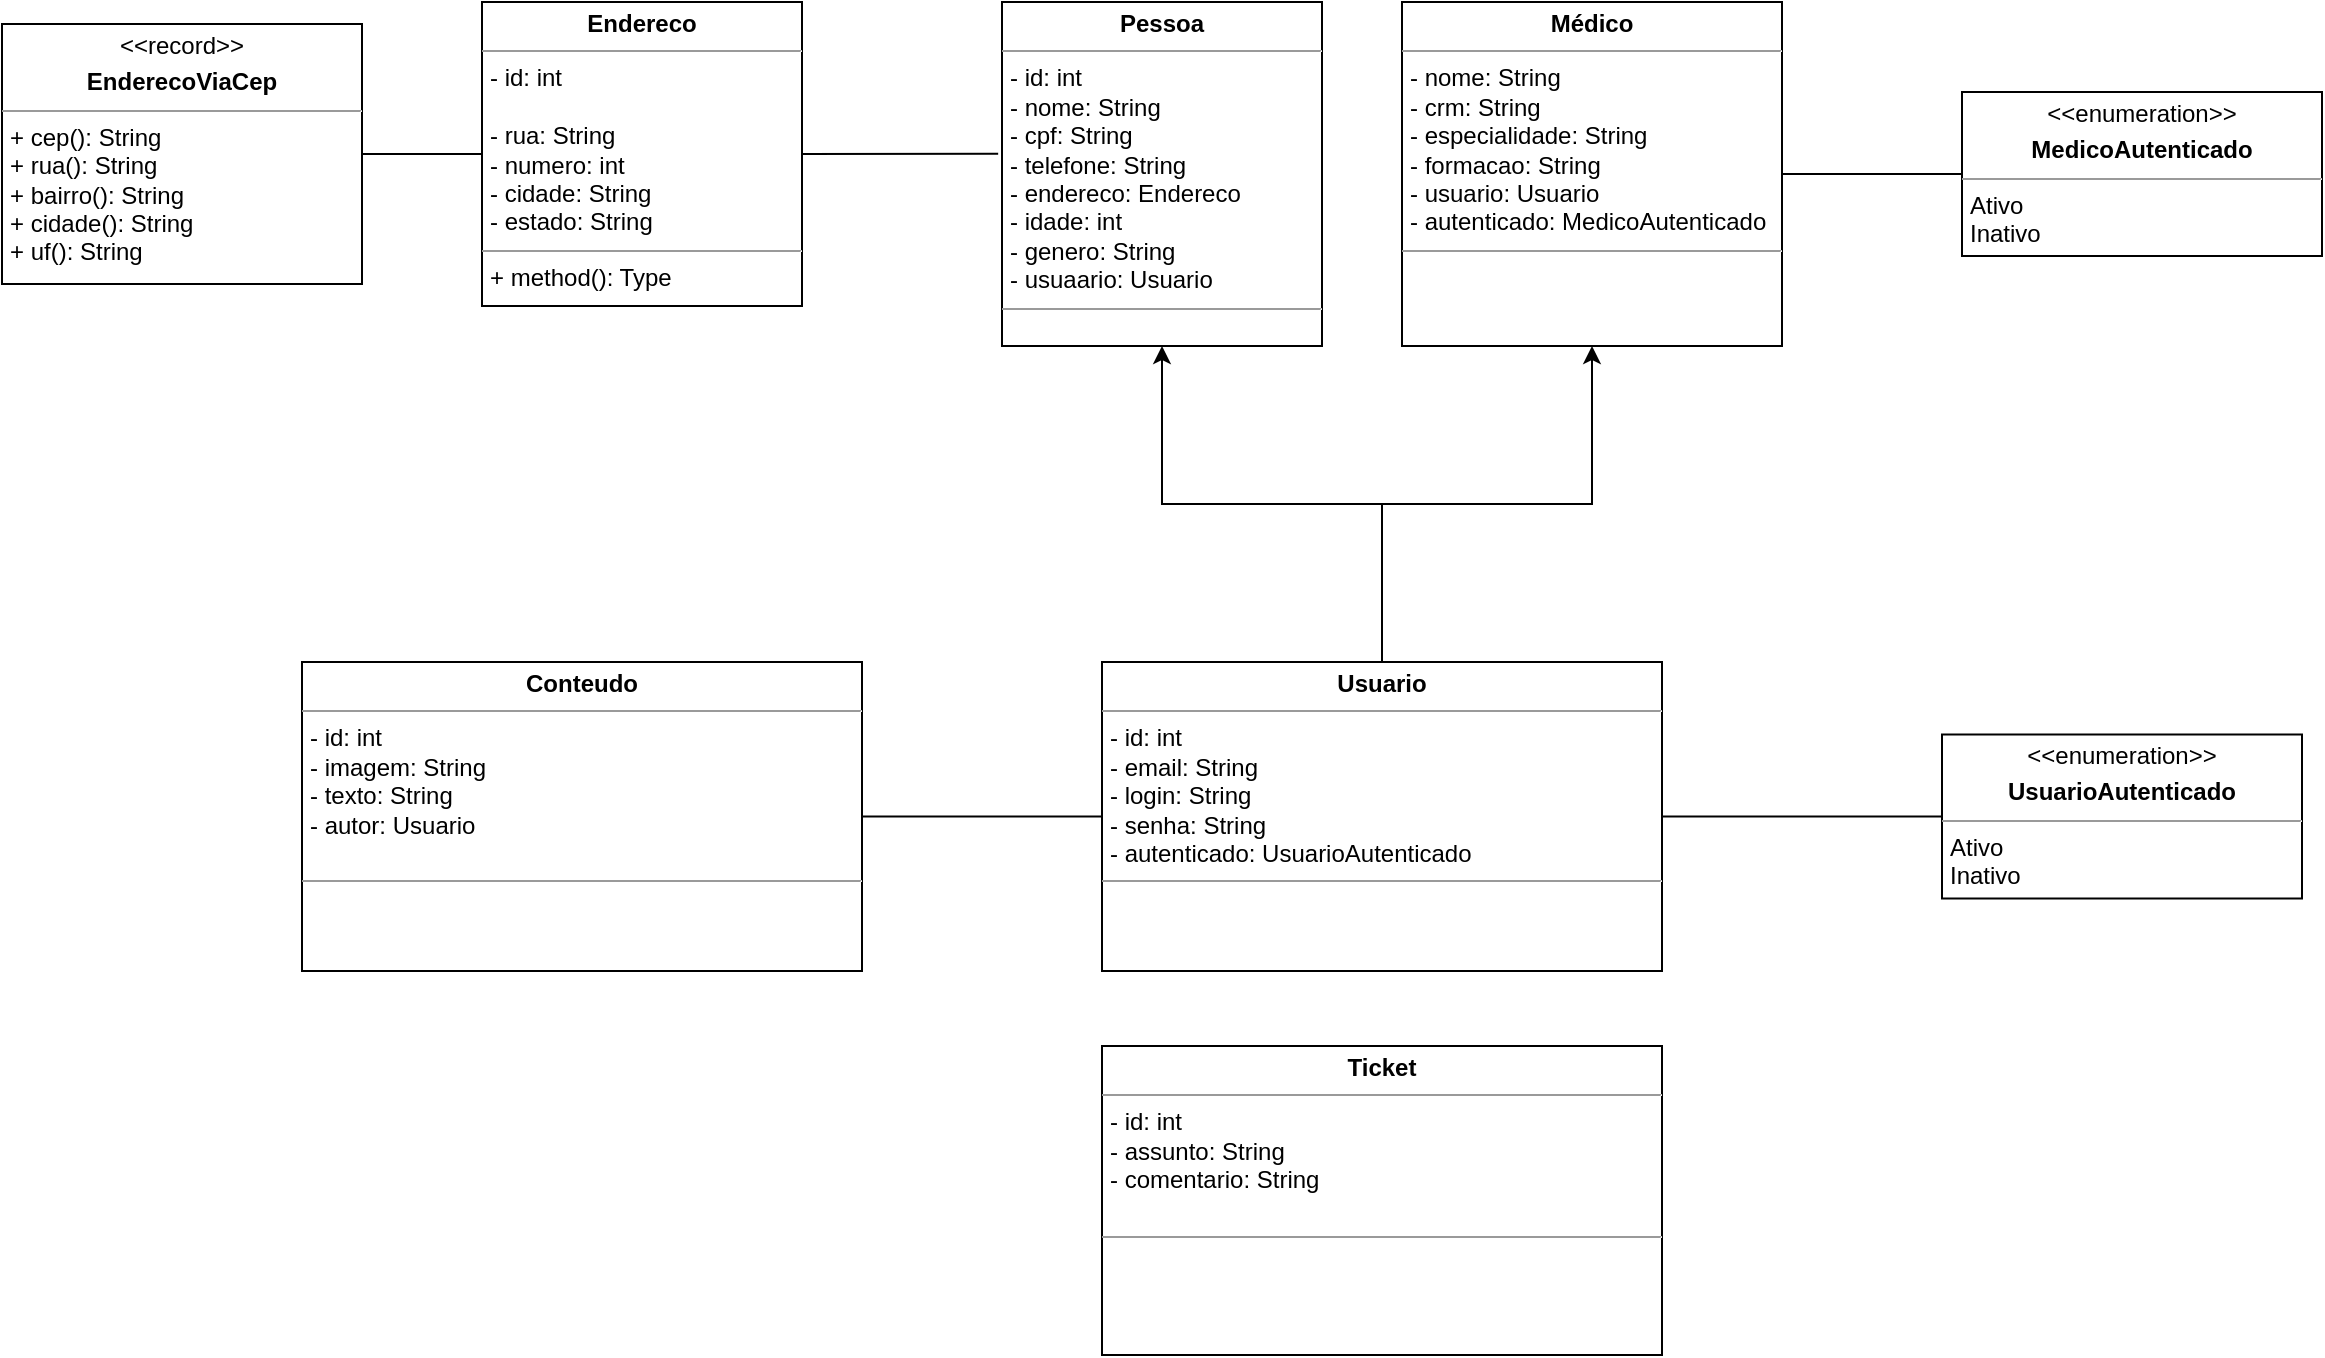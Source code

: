 <mxfile>
    <diagram name="Page-1" id="yt3PbTazscbh1tUFibb1">
        <mxGraphModel dx="1166" dy="553" grid="1" gridSize="10" guides="1" tooltips="1" connect="1" arrows="1" fold="1" page="1" pageScale="1" pageWidth="827" pageHeight="1169" math="0" shadow="0">
            <root>
                <mxCell id="0"/>
                <mxCell id="1" parent="0"/>
                <mxCell id="-G2sGJ_zJt7v68Gyz7FN-1" style="edgeStyle=orthogonalEdgeStyle;rounded=0;orthogonalLoop=1;jettySize=auto;html=1;entryX=0.5;entryY=1;entryDx=0;entryDy=0;" parent="1" source="jTrTciQwMnOm1P-j4nJb-38" target="jTrTciQwMnOm1P-j4nJb-55" edge="1">
                    <mxGeometry relative="1" as="geometry"/>
                </mxCell>
                <mxCell id="yAOiADxSKjFgD-hoyCH_-4" style="edgeStyle=orthogonalEdgeStyle;rounded=0;orthogonalLoop=1;jettySize=auto;html=1;entryX=0.5;entryY=1;entryDx=0;entryDy=0;" parent="1" source="jTrTciQwMnOm1P-j4nJb-38" target="yAOiADxSKjFgD-hoyCH_-1" edge="1">
                    <mxGeometry relative="1" as="geometry"/>
                </mxCell>
                <mxCell id="jTrTciQwMnOm1P-j4nJb-38" value="&lt;p style=&quot;margin:0px;margin-top:4px;text-align:center;&quot;&gt;&lt;b&gt;Usuario&lt;/b&gt;&lt;/p&gt;&lt;hr size=&quot;1&quot;&gt;&lt;p style=&quot;margin:0px;margin-left:4px;&quot;&gt;&lt;span style=&quot;background-color: initial;&quot;&gt;- id: int&lt;/span&gt;&lt;br&gt;&lt;/p&gt;&lt;p style=&quot;margin:0px;margin-left:4px;&quot;&gt;- email: String&lt;span style=&quot;background-color: initial;&quot;&gt;&lt;br&gt;&lt;/span&gt;&lt;/p&gt;&lt;p style=&quot;margin:0px;margin-left:4px;&quot;&gt;&lt;span style=&quot;background-color: initial;&quot;&gt;- login: String&lt;/span&gt;&lt;br&gt;&lt;/p&gt;&lt;p style=&quot;margin:0px;margin-left:4px;&quot;&gt;- senha: String&lt;/p&gt;&lt;p style=&quot;margin:0px;margin-left:4px;&quot;&gt;- autenticado: UsuarioAutenticado&lt;/p&gt;&lt;hr size=&quot;1&quot;&gt;&lt;p style=&quot;margin:0px;margin-left:4px;&quot;&gt;&lt;br&gt;&lt;/p&gt;" style="verticalAlign=top;align=left;overflow=fill;fontSize=12;fontFamily=Helvetica;html=1;whiteSpace=wrap;" parent="1" vertex="1">
                    <mxGeometry x="590" y="408" width="280" height="154.5" as="geometry"/>
                </mxCell>
                <mxCell id="jTrTciQwMnOm1P-j4nJb-55" value="&lt;p style=&quot;margin:0px;margin-top:4px;text-align:center;&quot;&gt;&lt;b&gt;Pessoa&lt;/b&gt;&lt;/p&gt;&lt;hr size=&quot;1&quot;&gt;&lt;p style=&quot;border-color: var(--border-color); margin: 0px 0px 0px 4px;&quot;&gt;- id: int&lt;/p&gt;&lt;p style=&quot;border-color: var(--border-color); margin: 0px 0px 0px 4px;&quot;&gt;- nome: String&lt;/p&gt;&lt;p style=&quot;border-color: var(--border-color); margin: 0px 0px 0px 4px;&quot;&gt;- cpf: String&lt;/p&gt;&lt;p style=&quot;border-color: var(--border-color); margin: 0px 0px 0px 4px;&quot;&gt;- telefone: String&lt;/p&gt;&lt;p style=&quot;border-color: var(--border-color); margin: 0px 0px 0px 4px;&quot;&gt;- endereco: Endereco&lt;/p&gt;&lt;p style=&quot;border-color: var(--border-color); margin: 0px 0px 0px 4px;&quot;&gt;- idade: int&lt;/p&gt;&lt;p style=&quot;border-color: var(--border-color); margin: 0px 0px 0px 4px;&quot;&gt;- genero: String&lt;/p&gt;&lt;p style=&quot;border-color: var(--border-color); margin: 0px 0px 0px 4px;&quot;&gt;- usuaario: Usuario&lt;/p&gt;&lt;hr size=&quot;1&quot;&gt;&lt;p style=&quot;margin:0px;margin-left:4px;&quot;&gt;&lt;br&gt;&lt;/p&gt;" style="verticalAlign=top;align=left;overflow=fill;fontSize=12;fontFamily=Helvetica;html=1;whiteSpace=wrap;" parent="1" vertex="1">
                    <mxGeometry x="540" y="78" width="160" height="172" as="geometry"/>
                </mxCell>
                <mxCell id="v7zKxzkplhhZSqEb4Fmy-1" value="&lt;p style=&quot;margin:0px;margin-top:4px;text-align:center;&quot;&gt;&lt;b&gt;Conteudo&lt;/b&gt;&lt;/p&gt;&lt;hr size=&quot;1&quot;&gt;&lt;p style=&quot;margin:0px;margin-left:4px;&quot;&gt;- id: int&lt;/p&gt;&lt;p style=&quot;margin:0px;margin-left:4px;&quot;&gt;- imagem: String&lt;/p&gt;&lt;p style=&quot;margin:0px;margin-left:4px;&quot;&gt;- texto: String&lt;/p&gt;&lt;p style=&quot;margin:0px;margin-left:4px;&quot;&gt;- autor: Usuario&lt;/p&gt;&lt;p style=&quot;margin:0px;margin-left:4px;&quot;&gt;&lt;br&gt;&lt;/p&gt;&lt;hr size=&quot;1&quot;&gt;&lt;p style=&quot;margin:0px;margin-left:4px;&quot;&gt;&lt;br&gt;&lt;/p&gt;" style="verticalAlign=top;align=left;overflow=fill;fontSize=12;fontFamily=Helvetica;html=1;whiteSpace=wrap;" parent="1" vertex="1">
                    <mxGeometry x="190" y="408" width="280" height="154.5" as="geometry"/>
                </mxCell>
                <mxCell id="yAOiADxSKjFgD-hoyCH_-1" value="&lt;p style=&quot;margin:0px;margin-top:4px;text-align:center;&quot;&gt;&lt;b&gt;Médico&lt;/b&gt;&lt;/p&gt;&lt;hr size=&quot;1&quot;&gt;&lt;p style=&quot;border-color: var(--border-color); margin: 0px 0px 0px 4px;&quot;&gt;&lt;span style=&quot;background-color: initial;&quot;&gt;- nome: String&lt;/span&gt;&lt;/p&gt;&lt;p style=&quot;border-color: var(--border-color); margin: 0px 0px 0px 4px;&quot;&gt;- crm: String&lt;br&gt;&lt;/p&gt;&lt;p style=&quot;border-color: var(--border-color); margin: 0px 0px 0px 4px;&quot;&gt;- especialidade: String&lt;/p&gt;&lt;p style=&quot;border-color: var(--border-color); margin: 0px 0px 0px 4px;&quot;&gt;- formacao: String&lt;/p&gt;&lt;p style=&quot;border-color: var(--border-color); margin: 0px 0px 0px 4px;&quot;&gt;- usuario: Usuario&lt;/p&gt;&lt;p style=&quot;border-color: var(--border-color); margin: 0px 0px 0px 4px;&quot;&gt;- autenticado: MedicoAutenticado&lt;/p&gt;&lt;hr size=&quot;1&quot;&gt;&lt;p style=&quot;margin:0px;margin-left:4px;&quot;&gt;&lt;br&gt;&lt;/p&gt;" style="verticalAlign=top;align=left;overflow=fill;fontSize=12;fontFamily=Helvetica;html=1;whiteSpace=wrap;" parent="1" vertex="1">
                    <mxGeometry x="740" y="78" width="190" height="172" as="geometry"/>
                </mxCell>
                <mxCell id="yAOiADxSKjFgD-hoyCH_-2" value="&lt;p style=&quot;margin:0px;margin-top:4px;text-align:center;&quot;&gt;&lt;b&gt;Endereco&lt;/b&gt;&lt;/p&gt;&lt;hr size=&quot;1&quot;&gt;&lt;p style=&quot;border-color: var(--border-color); margin: 0px 0px 0px 4px;&quot;&gt;- id: int&lt;/p&gt;&lt;div&gt;&lt;br&gt;&lt;/div&gt;&lt;p style=&quot;margin:0px;margin-left:4px;&quot;&gt;- rua: String&lt;br&gt;&lt;/p&gt;&lt;p style=&quot;margin:0px;margin-left:4px;&quot;&gt;- numero: int&lt;/p&gt;&lt;p style=&quot;margin:0px;margin-left:4px;&quot;&gt;- cidade: String&lt;/p&gt;&lt;p style=&quot;margin:0px;margin-left:4px;&quot;&gt;- estado: String&lt;/p&gt;&lt;hr size=&quot;1&quot;&gt;&lt;p style=&quot;margin:0px;margin-left:4px;&quot;&gt;+ method(): Type&lt;/p&gt;" style="verticalAlign=top;align=left;overflow=fill;fontSize=12;fontFamily=Helvetica;html=1;whiteSpace=wrap;" parent="1" vertex="1">
                    <mxGeometry x="280" y="78" width="160" height="152" as="geometry"/>
                </mxCell>
                <mxCell id="yAOiADxSKjFgD-hoyCH_-5" value="" style="endArrow=none;html=1;rounded=0;entryX=1;entryY=0.5;entryDx=0;entryDy=0;exitX=-0.012;exitY=0.441;exitDx=0;exitDy=0;exitPerimeter=0;" parent="1" source="jTrTciQwMnOm1P-j4nJb-55" target="yAOiADxSKjFgD-hoyCH_-2" edge="1">
                    <mxGeometry width="50" height="50" relative="1" as="geometry">
                        <mxPoint x="800" y="448" as="sourcePoint"/>
                        <mxPoint x="850" y="398" as="targetPoint"/>
                    </mxGeometry>
                </mxCell>
                <mxCell id="yAOiADxSKjFgD-hoyCH_-6" value="&lt;p style=&quot;margin:0px;margin-top:4px;text-align:center;&quot;&gt;&amp;lt;&amp;lt;enumeration&amp;gt;&amp;gt;&lt;/p&gt;&lt;p style=&quot;margin:0px;margin-top:4px;text-align:center;&quot;&gt;&lt;b&gt;MedicoAutenticado&lt;/b&gt;&lt;/p&gt;&lt;hr size=&quot;1&quot;&gt;&lt;p style=&quot;margin:0px;margin-left:4px;&quot;&gt;Ativo&lt;/p&gt;&lt;p style=&quot;margin:0px;margin-left:4px;&quot;&gt;Inativo&lt;/p&gt;" style="verticalAlign=top;align=left;overflow=fill;fontSize=12;fontFamily=Helvetica;html=1;whiteSpace=wrap;" parent="1" vertex="1">
                    <mxGeometry x="1020" y="123" width="180" height="82" as="geometry"/>
                </mxCell>
                <mxCell id="yAOiADxSKjFgD-hoyCH_-8" value="&lt;p style=&quot;margin:0px;margin-top:4px;text-align:center;&quot;&gt;&amp;lt;&amp;lt;enumeration&amp;gt;&amp;gt;&lt;/p&gt;&lt;p style=&quot;margin:0px;margin-top:4px;text-align:center;&quot;&gt;&lt;b&gt;UsuarioAutenticado&lt;/b&gt;&lt;/p&gt;&lt;hr size=&quot;1&quot;&gt;&lt;p style=&quot;margin:0px;margin-left:4px;&quot;&gt;Ativo&lt;/p&gt;&lt;p style=&quot;margin:0px;margin-left:4px;&quot;&gt;Inativo&lt;/p&gt;" style="verticalAlign=top;align=left;overflow=fill;fontSize=12;fontFamily=Helvetica;html=1;whiteSpace=wrap;" parent="1" vertex="1">
                    <mxGeometry x="1010" y="444.25" width="180" height="82" as="geometry"/>
                </mxCell>
                <mxCell id="yAOiADxSKjFgD-hoyCH_-10" value="" style="endArrow=none;html=1;rounded=0;entryX=1;entryY=0.5;entryDx=0;entryDy=0;exitX=0;exitY=0.5;exitDx=0;exitDy=0;" parent="1" source="yAOiADxSKjFgD-hoyCH_-8" target="jTrTciQwMnOm1P-j4nJb-38" edge="1">
                    <mxGeometry width="50" height="50" relative="1" as="geometry">
                        <mxPoint x="600" y="494" as="sourcePoint"/>
                        <mxPoint x="480" y="494" as="targetPoint"/>
                    </mxGeometry>
                </mxCell>
                <mxCell id="yAOiADxSKjFgD-hoyCH_-12" value="" style="endArrow=none;html=1;rounded=0;entryX=1;entryY=0.5;entryDx=0;entryDy=0;exitX=0;exitY=0.5;exitDx=0;exitDy=0;" parent="1" source="yAOiADxSKjFgD-hoyCH_-6" target="yAOiADxSKjFgD-hoyCH_-1" edge="1">
                    <mxGeometry width="50" height="50" relative="1" as="geometry">
                        <mxPoint x="610" y="504" as="sourcePoint"/>
                        <mxPoint x="490" y="504" as="targetPoint"/>
                    </mxGeometry>
                </mxCell>
                <mxCell id="S1jSm30WDXMHJP7JFNrY-1" value="&lt;p style=&quot;margin:0px;margin-top:4px;text-align:center;&quot;&gt;&lt;b&gt;Ticket&lt;/b&gt;&lt;/p&gt;&lt;hr size=&quot;1&quot;&gt;&lt;p style=&quot;margin:0px;margin-left:4px;&quot;&gt;- id: int&lt;/p&gt;&lt;p style=&quot;margin:0px;margin-left:4px;&quot;&gt;- assunto: String&lt;/p&gt;&lt;p style=&quot;margin:0px;margin-left:4px;&quot;&gt;- comentario: String&lt;/p&gt;&lt;p style=&quot;margin:0px;margin-left:4px;&quot;&gt;&lt;br&gt;&lt;/p&gt;&lt;hr size=&quot;1&quot;&gt;&lt;p style=&quot;margin:0px;margin-left:4px;&quot;&gt;&lt;br&gt;&lt;/p&gt;" style="verticalAlign=top;align=left;overflow=fill;fontSize=12;fontFamily=Helvetica;html=1;whiteSpace=wrap;" parent="1" vertex="1">
                    <mxGeometry x="590" y="600" width="280" height="154.5" as="geometry"/>
                </mxCell>
                <mxCell id="2" value="" style="endArrow=none;html=1;rounded=0;entryX=1;entryY=0.5;entryDx=0;entryDy=0;exitX=0;exitY=0.5;exitDx=0;exitDy=0;" parent="1" source="jTrTciQwMnOm1P-j4nJb-38" target="v7zKxzkplhhZSqEb4Fmy-1" edge="1">
                    <mxGeometry width="50" height="50" relative="1" as="geometry">
                        <mxPoint x="578.08" y="484.752" as="sourcePoint"/>
                        <mxPoint x="480" y="484.9" as="targetPoint"/>
                    </mxGeometry>
                </mxCell>
                <mxCell id="3" value="&lt;p style=&quot;margin:0px;margin-top:4px;text-align:center;&quot;&gt;&amp;lt;&amp;lt;record&amp;gt;&amp;gt;&lt;/p&gt;&lt;p style=&quot;margin:0px;margin-top:4px;text-align:center;&quot;&gt;&lt;b&gt;EnderecoViaCep&lt;/b&gt;&lt;/p&gt;&lt;hr size=&quot;1&quot;&gt;&lt;p style=&quot;margin:0px;margin-left:4px;&quot;&gt;+ cep(): String&lt;/p&gt;&lt;p style=&quot;margin:0px;margin-left:4px;&quot;&gt;+ rua(): String&lt;br&gt;&lt;/p&gt;&lt;p style=&quot;margin:0px;margin-left:4px;&quot;&gt;+ bairro(): String&lt;br&gt;&lt;/p&gt;&lt;p style=&quot;margin:0px;margin-left:4px;&quot;&gt;+ cidade(): String&lt;br&gt;&lt;/p&gt;&lt;p style=&quot;margin:0px;margin-left:4px;&quot;&gt;+ uf(): String&lt;br&gt;&lt;/p&gt;" style="verticalAlign=top;align=left;overflow=fill;fontSize=12;fontFamily=Helvetica;html=1;whiteSpace=wrap;" parent="1" vertex="1">
                    <mxGeometry x="40" y="89" width="180" height="130" as="geometry"/>
                </mxCell>
                <mxCell id="4" value="" style="endArrow=none;html=1;rounded=0;entryX=1;entryY=0.5;entryDx=0;entryDy=0;exitX=0;exitY=0.5;exitDx=0;exitDy=0;" parent="1" source="yAOiADxSKjFgD-hoyCH_-2" target="3" edge="1">
                    <mxGeometry width="50" height="50" relative="1" as="geometry">
                        <mxPoint x="318.08" y="153.502" as="sourcePoint"/>
                        <mxPoint x="220" y="153.65" as="targetPoint"/>
                    </mxGeometry>
                </mxCell>
            </root>
        </mxGraphModel>
    </diagram>
</mxfile>